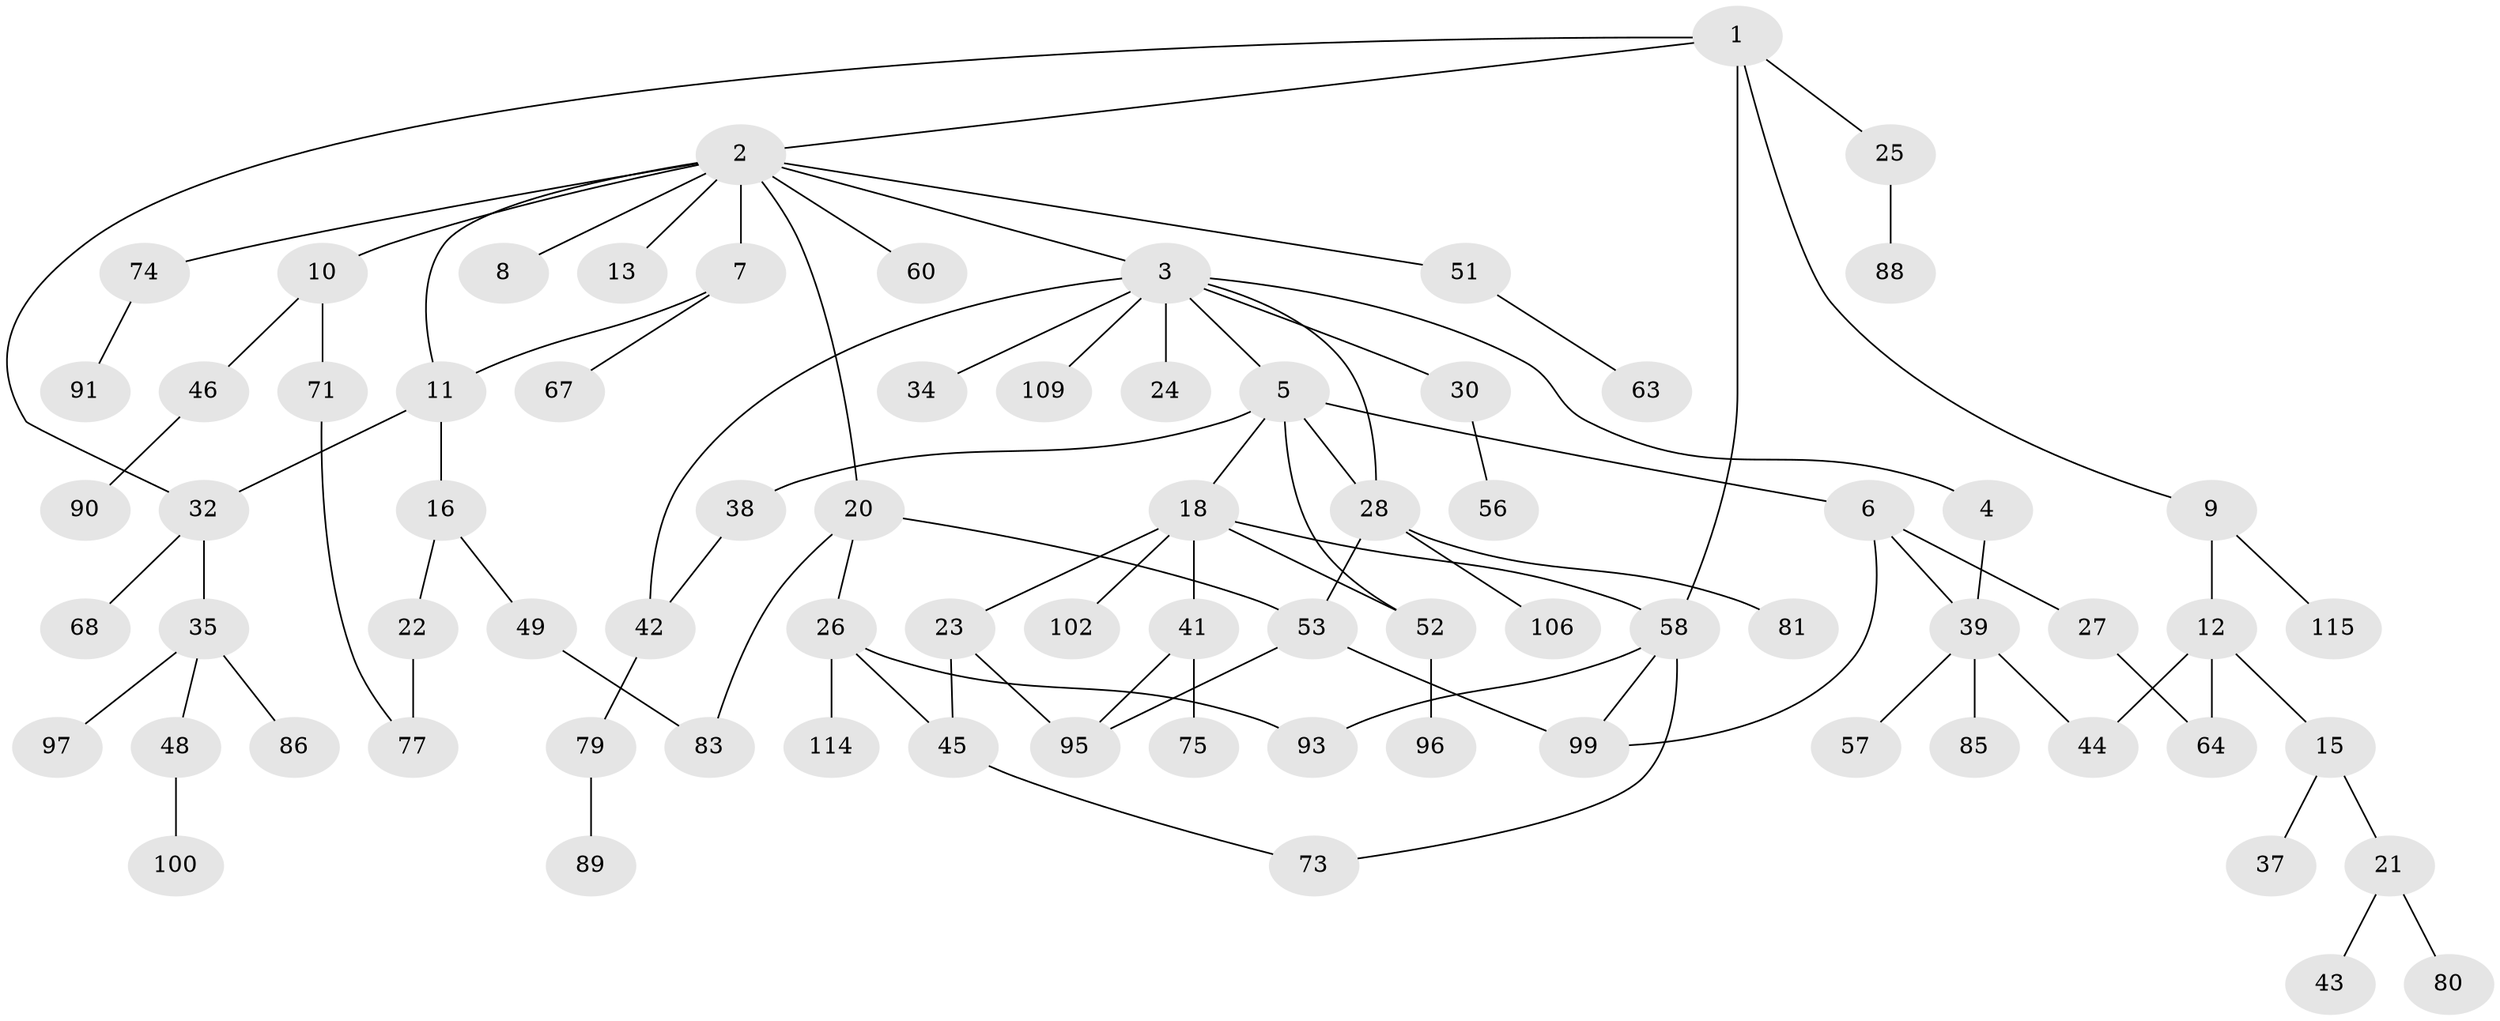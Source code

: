 // Generated by graph-tools (version 1.1) at 2025/51/02/27/25 19:51:40]
// undirected, 77 vertices, 95 edges
graph export_dot {
graph [start="1"]
  node [color=gray90,style=filled];
  1 [super="+105"];
  2 [super="+50"];
  3 [super="+103"];
  4;
  5 [super="+17"];
  6 [super="+61"];
  7 [super="+82"];
  8 [super="+104"];
  9 [super="+36"];
  10 [super="+19"];
  11 [super="+31"];
  12 [super="+14"];
  13;
  15 [super="+33"];
  16 [super="+40"];
  18 [super="+69"];
  20 [super="+70"];
  21;
  22;
  23 [super="+84"];
  24;
  25 [super="+87"];
  26 [super="+62"];
  27 [super="+107"];
  28 [super="+29"];
  30 [super="+54"];
  32 [super="+66"];
  34;
  35 [super="+94"];
  37;
  38 [super="+55"];
  39 [super="+47"];
  41 [super="+72"];
  42 [super="+76"];
  43;
  44;
  45 [super="+110"];
  46;
  48 [super="+78"];
  49 [super="+65"];
  51;
  52 [super="+98"];
  53 [super="+113"];
  56;
  57;
  58 [super="+59"];
  60;
  63;
  64;
  67 [super="+111"];
  68;
  71;
  73;
  74;
  75;
  77 [super="+101"];
  79;
  80;
  81;
  83 [super="+92"];
  85;
  86;
  88;
  89;
  90;
  91;
  93;
  95 [super="+112"];
  96;
  97;
  99 [super="+108"];
  100;
  102;
  106;
  109;
  114;
  115;
  1 -- 2;
  1 -- 9;
  1 -- 25;
  1 -- 32;
  1 -- 58;
  2 -- 3;
  2 -- 7;
  2 -- 8;
  2 -- 10;
  2 -- 11;
  2 -- 13;
  2 -- 20;
  2 -- 51;
  2 -- 60;
  2 -- 74;
  3 -- 4;
  3 -- 5;
  3 -- 24;
  3 -- 28;
  3 -- 30;
  3 -- 34;
  3 -- 42;
  3 -- 109;
  4 -- 39;
  5 -- 6;
  5 -- 38;
  5 -- 52;
  5 -- 18;
  5 -- 28;
  6 -- 27;
  6 -- 99;
  6 -- 39;
  7 -- 67;
  7 -- 11;
  9 -- 12;
  9 -- 115;
  10 -- 71;
  10 -- 46;
  11 -- 16;
  11 -- 32;
  12 -- 15;
  12 -- 64;
  12 -- 44;
  15 -- 21;
  15 -- 37;
  16 -- 22;
  16 -- 49;
  18 -- 23;
  18 -- 41;
  18 -- 58;
  18 -- 102;
  18 -- 52;
  20 -- 26;
  20 -- 83;
  20 -- 53;
  21 -- 43;
  21 -- 80;
  22 -- 77;
  23 -- 45;
  23 -- 95;
  25 -- 88;
  26 -- 93;
  26 -- 114;
  26 -- 45;
  27 -- 64;
  28 -- 106;
  28 -- 81;
  28 -- 53;
  30 -- 56;
  32 -- 35;
  32 -- 68;
  35 -- 48;
  35 -- 86;
  35 -- 97;
  38 -- 42;
  39 -- 85;
  39 -- 57;
  39 -- 44;
  41 -- 75;
  41 -- 95;
  42 -- 79;
  45 -- 73;
  46 -- 90;
  48 -- 100;
  49 -- 83;
  51 -- 63;
  52 -- 96;
  53 -- 99;
  53 -- 95;
  58 -- 93;
  58 -- 73;
  58 -- 99;
  71 -- 77;
  74 -- 91;
  79 -- 89;
}
